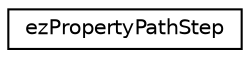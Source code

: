 digraph "Graphical Class Hierarchy"
{
 // LATEX_PDF_SIZE
  edge [fontname="Helvetica",fontsize="10",labelfontname="Helvetica",labelfontsize="10"];
  node [fontname="Helvetica",fontsize="10",shape=record];
  rankdir="LR";
  Node0 [label="ezPropertyPathStep",height=0.2,width=0.4,color="black", fillcolor="white", style="filled",URL="$d4/dc8/structez_property_path_step.htm",tooltip="Reflected property step that can be used to init an ezPropertyPath."];
}
